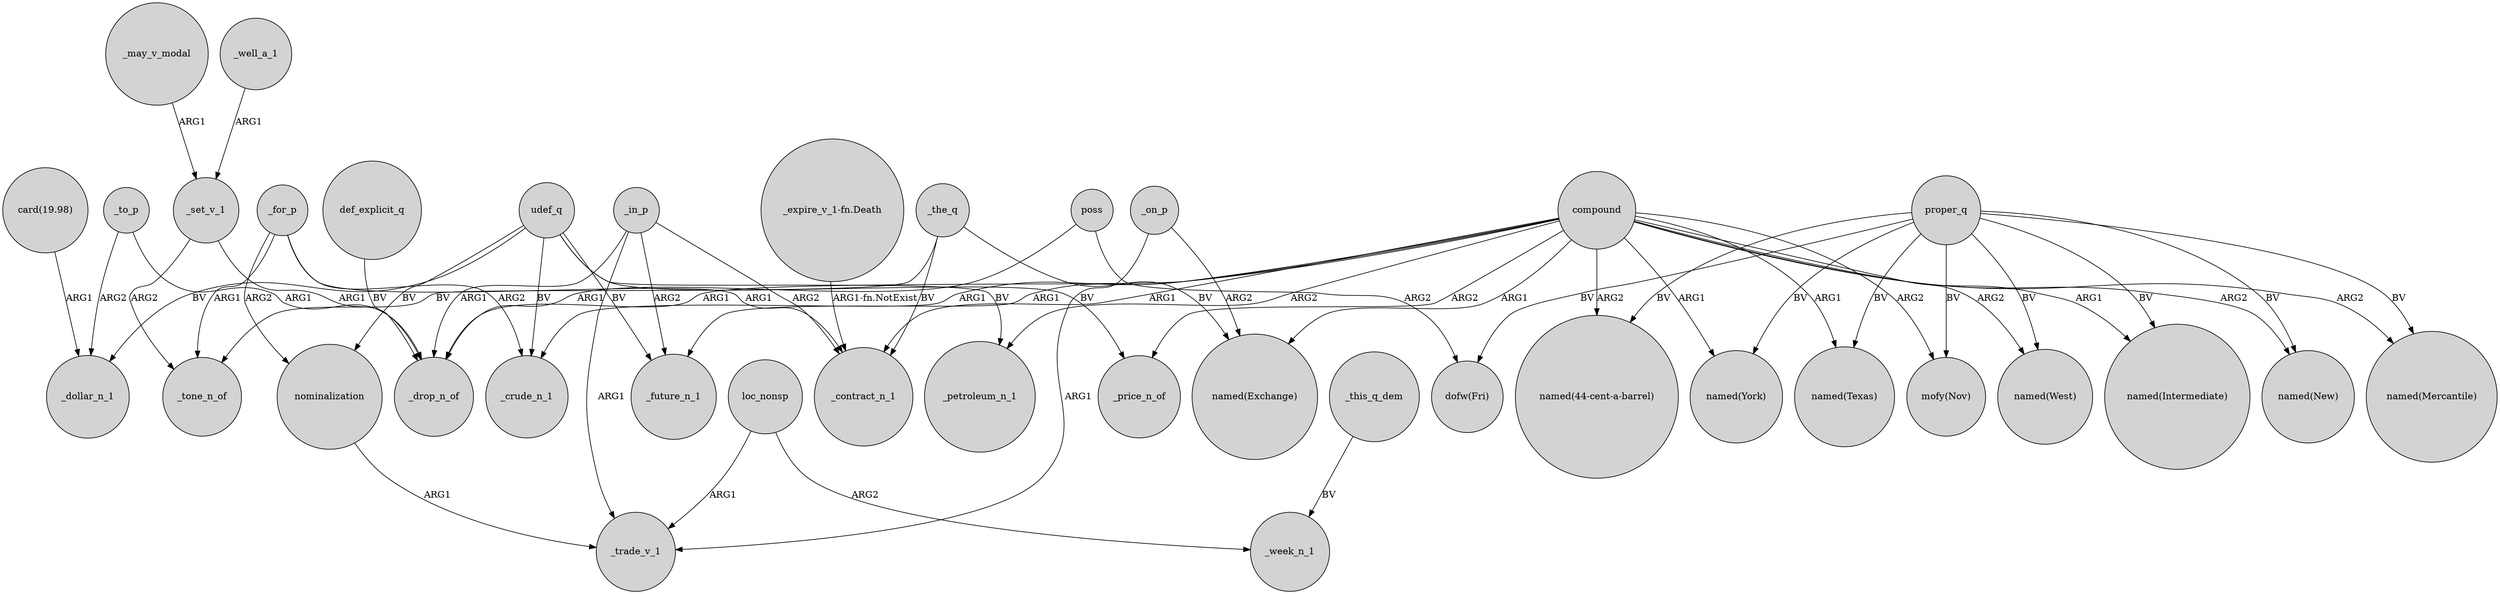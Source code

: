 digraph {
	node [shape=circle style=filled]
	compound -> _petroleum_n_1 [label=ARG2]
	proper_q -> "dofw(Fri)" [label=BV]
	compound -> _price_n_of [label=ARG2]
	_to_p -> _drop_n_of [label=ARG1]
	_for_p -> _crude_n_1 [label=ARG2]
	_to_p -> _dollar_n_1 [label=ARG2]
	udef_q -> _price_n_of [label=BV]
	compound -> "named(Texas)" [label=ARG1]
	compound -> "named(West)" [label=ARG2]
	_set_v_1 -> _drop_n_of [label=ARG1]
	_for_p -> _tone_n_of [label=ARG1]
	compound -> _future_n_1 [label=ARG1]
	compound -> "named(New)" [label=ARG2]
	proper_q -> "named(New)" [label=BV]
	_may_v_modal -> _set_v_1 [label=ARG1]
	proper_q -> "named(Intermediate)" [label=BV]
	_the_q -> "named(Exchange)" [label=BV]
	_in_p -> _drop_n_of [label=ARG1]
	poss -> _drop_n_of [label=ARG1]
	_well_a_1 -> _set_v_1 [label=ARG1]
	_for_p -> nominalization [label=ARG2]
	_in_p -> _future_n_1 [label=ARG2]
	compound -> _drop_n_of [label=ARG1]
	_on_p -> _trade_v_1 [label=ARG1]
	"card(19.98)" -> _dollar_n_1 [label=ARG1]
	proper_q -> "named(West)" [label=BV]
	proper_q -> "mofy(Nov)" [label=BV]
	compound -> _contract_n_1 [label=ARG1]
	nominalization -> _trade_v_1 [label=ARG1]
	"_expire_v_1-fn.Death" -> _contract_n_1 [label="ARG1-fn.NotExist"]
	proper_q -> "named(Mercantile)" [label=BV]
	proper_q -> "named(44-cent-a-barrel)" [label=BV]
	_in_p -> _contract_n_1 [label=ARG2]
	_on_p -> "named(Exchange)" [label=ARG2]
	poss -> "dofw(Fri)" [label=ARG2]
	proper_q -> "named(Texas)" [label=BV]
	_the_q -> _tone_n_of [label=BV]
	_the_q -> _contract_n_1 [label=BV]
	loc_nonsp -> _week_n_1 [label=ARG2]
	_this_q_dem -> _week_n_1 [label=BV]
	loc_nonsp -> _trade_v_1 [label=ARG1]
	compound -> "named(York)" [label=ARG1]
	_set_v_1 -> _tone_n_of [label=ARG2]
	compound -> _crude_n_1 [label=ARG1]
	_in_p -> _trade_v_1 [label=ARG1]
	compound -> "mofy(Nov)" [label=ARG2]
	compound -> "named(Exchange)" [label=ARG1]
	udef_q -> _future_n_1 [label=BV]
	def_explicit_q -> _drop_n_of [label=BV]
	udef_q -> nominalization [label=BV]
	compound -> "named(44-cent-a-barrel)" [label=ARG2]
	udef_q -> _crude_n_1 [label=BV]
	proper_q -> "named(York)" [label=BV]
	compound -> "named(Mercantile)" [label=ARG2]
	_for_p -> _contract_n_1 [label=ARG1]
	udef_q -> _dollar_n_1 [label=BV]
	udef_q -> _petroleum_n_1 [label=BV]
	compound -> "named(Intermediate)" [label=ARG1]
}
